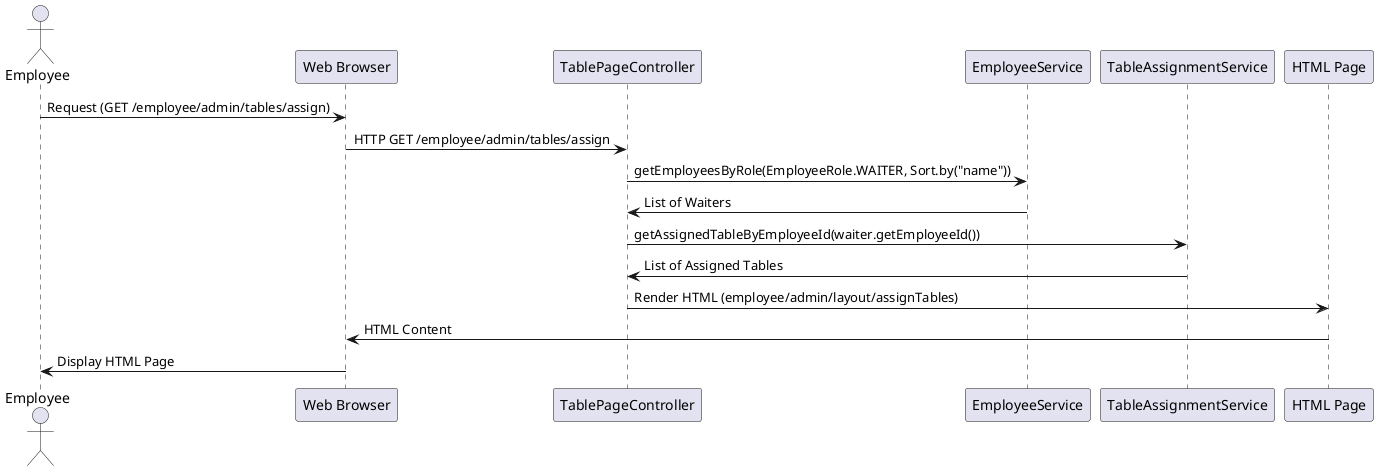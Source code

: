 @startuml
actor Employee
participant "Web Browser" as Browser
participant "TablePageController" as Controller
participant "EmployeeService" as EmployeeService
participant "TableAssignmentService" as TableAssignmentService
participant "HTML Page" as Page

Employee -> Browser: Request (GET /employee/admin/tables/assign)
Browser -> Controller: HTTP GET /employee/admin/tables/assign
Controller -> EmployeeService: getEmployeesByRole(EmployeeRole.WAITER, Sort.by("name"))
EmployeeService -> Controller: List of Waiters
Controller -> TableAssignmentService: getAssignedTableByEmployeeId(waiter.getEmployeeId())
TableAssignmentService -> Controller: List of Assigned Tables
Controller -> Page: Render HTML (employee/admin/layout/assignTables)
Page -> Browser: HTML Content
Browser -> Employee: Display HTML Page
@enduml